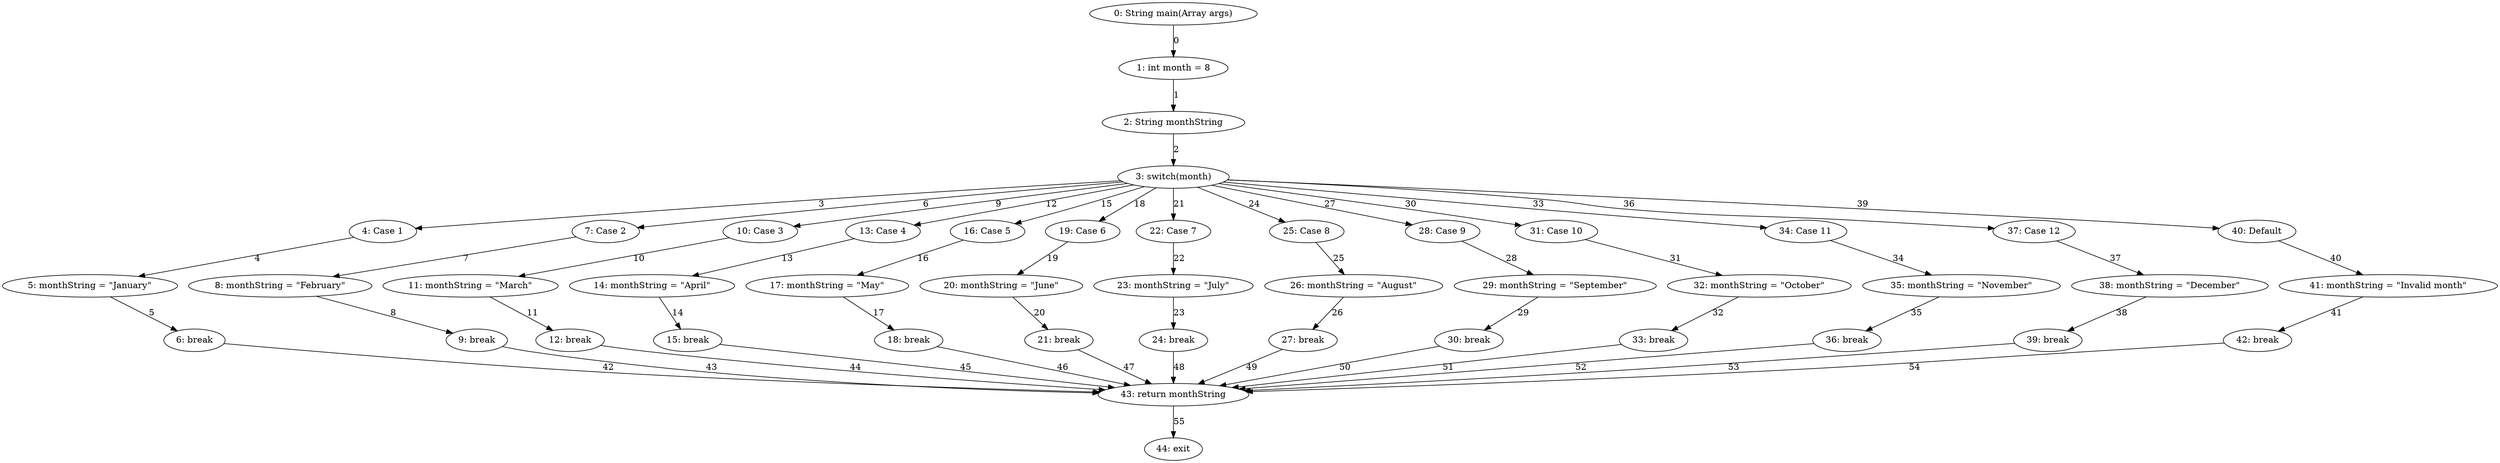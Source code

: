 digraph G {
  1 [ label="0: String main(Array args)" ];
  2 [ label="1: int month = 8" ];
  3 [ label="2: String monthString" ];
  4 [ label="3: switch(month)" ];
  5 [ label="4: Case 1" ];
  6 [ label="5: monthString = \"January\"" ];
  7 [ label="6: break" ];
  8 [ label="7: Case 2" ];
  9 [ label="8: monthString = \"February\"" ];
  10 [ label="9: break" ];
  11 [ label="10: Case 3" ];
  12 [ label="11: monthString = \"March\"" ];
  13 [ label="12: break" ];
  14 [ label="13: Case 4" ];
  15 [ label="14: monthString = \"April\"" ];
  16 [ label="15: break" ];
  17 [ label="16: Case 5" ];
  18 [ label="17: monthString = \"May\"" ];
  19 [ label="18: break" ];
  20 [ label="19: Case 6" ];
  21 [ label="20: monthString = \"June\"" ];
  22 [ label="21: break" ];
  23 [ label="22: Case 7" ];
  24 [ label="23: monthString = \"July\"" ];
  25 [ label="24: break" ];
  26 [ label="25: Case 8" ];
  27 [ label="26: monthString = \"August\"" ];
  28 [ label="27: break" ];
  29 [ label="28: Case 9" ];
  30 [ label="29: monthString = \"September\"" ];
  31 [ label="30: break" ];
  32 [ label="31: Case 10" ];
  33 [ label="32: monthString = \"October\"" ];
  34 [ label="33: break" ];
  35 [ label="34: Case 11" ];
  36 [ label="35: monthString = \"November\"" ];
  37 [ label="36: break" ];
  38 [ label="37: Case 12" ];
  39 [ label="38: monthString = \"December\"" ];
  40 [ label="39: break" ];
  41 [ label="40: Default" ];
  42 [ label="41: monthString = \"Invalid month\"" ];
  43 [ label="42: break" ];
  44 [ label="43: return monthString" ];
  45 [ label="44: exit" ];
  1 -> 2 [ label="0" ];
  2 -> 3 [ label="1" ];
  3 -> 4 [ label="2" ];
  4 -> 5 [ label="3" ];
  5 -> 6 [ label="4" ];
  6 -> 7 [ label="5" ];
  4 -> 8 [ label="6" ];
  8 -> 9 [ label="7" ];
  9 -> 10 [ label="8" ];
  4 -> 11 [ label="9" ];
  11 -> 12 [ label="10" ];
  12 -> 13 [ label="11" ];
  4 -> 14 [ label="12" ];
  14 -> 15 [ label="13" ];
  15 -> 16 [ label="14" ];
  4 -> 17 [ label="15" ];
  17 -> 18 [ label="16" ];
  18 -> 19 [ label="17" ];
  4 -> 20 [ label="18" ];
  20 -> 21 [ label="19" ];
  21 -> 22 [ label="20" ];
  4 -> 23 [ label="21" ];
  23 -> 24 [ label="22" ];
  24 -> 25 [ label="23" ];
  4 -> 26 [ label="24" ];
  26 -> 27 [ label="25" ];
  27 -> 28 [ label="26" ];
  4 -> 29 [ label="27" ];
  29 -> 30 [ label="28" ];
  30 -> 31 [ label="29" ];
  4 -> 32 [ label="30" ];
  32 -> 33 [ label="31" ];
  33 -> 34 [ label="32" ];
  4 -> 35 [ label="33" ];
  35 -> 36 [ label="34" ];
  36 -> 37 [ label="35" ];
  4 -> 38 [ label="36" ];
  38 -> 39 [ label="37" ];
  39 -> 40 [ label="38" ];
  4 -> 41 [ label="39" ];
  41 -> 42 [ label="40" ];
  42 -> 43 [ label="41" ];
  7 -> 44 [ label="42" ];
  10 -> 44 [ label="43" ];
  13 -> 44 [ label="44" ];
  16 -> 44 [ label="45" ];
  19 -> 44 [ label="46" ];
  22 -> 44 [ label="47" ];
  25 -> 44 [ label="48" ];
  28 -> 44 [ label="49" ];
  31 -> 44 [ label="50" ];
  34 -> 44 [ label="51" ];
  37 -> 44 [ label="52" ];
  40 -> 44 [ label="53" ];
  43 -> 44 [ label="54" ];
  44 -> 45 [ label="55" ];
}
